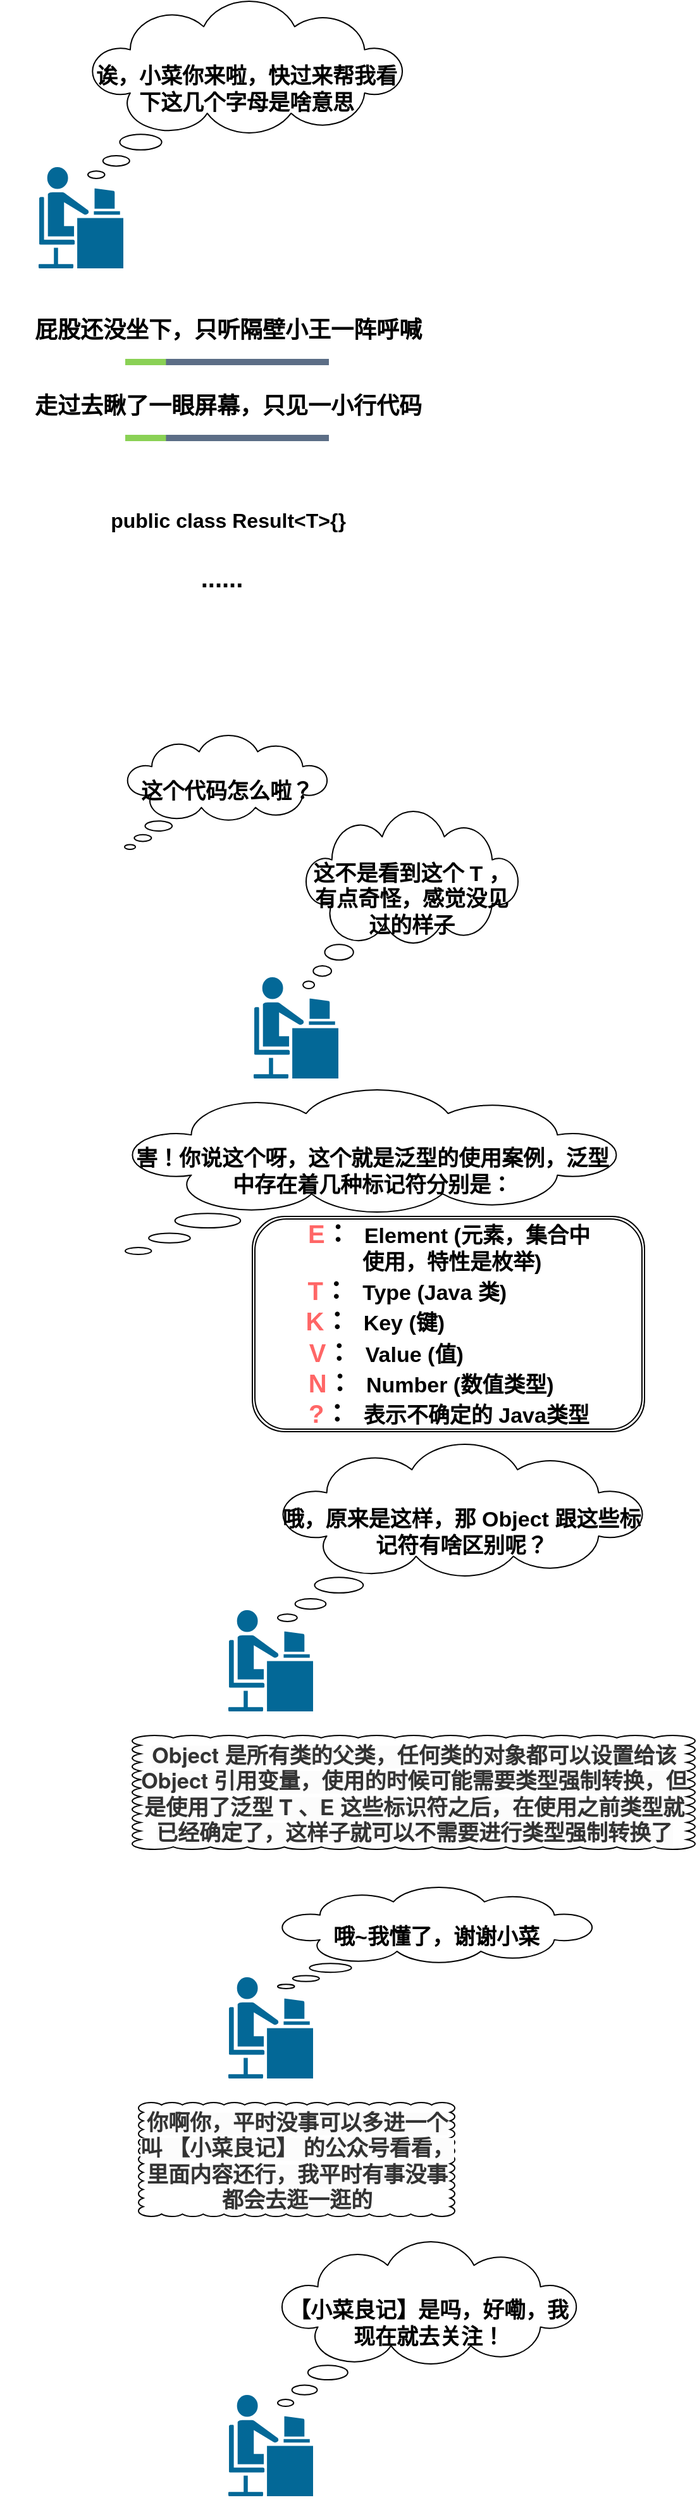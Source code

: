 <mxfile version="13.9.2" type="github">
  <diagram id="Gf7wsc295O_6Zi249iIq" name="第 1 页">
    <mxGraphModel dx="1422" dy="804" grid="0" gridSize="10" guides="1" tooltips="1" connect="1" arrows="1" fold="1" page="1" pageScale="1" pageWidth="827" pageHeight="1169" math="0" shadow="0">
      <root>
        <mxCell id="0" />
        <mxCell id="1" parent="0" />
        <mxCell id="QGM2c4BLMQuW3FfZnoAq-1" value="" style="shape=mxgraph.cisco.people.androgenous_person;html=1;pointerEvents=1;dashed=0;fillColor=#036897;strokeColor=#ffffff;strokeWidth=2;verticalLabelPosition=bottom;verticalAlign=top;align=center;outlineConnect=0;" vertex="1" parent="1">
          <mxGeometry x="168.5" y="280" width="69" height="82" as="geometry" />
        </mxCell>
        <mxCell id="QGM2c4BLMQuW3FfZnoAq-2" value="&lt;font style=&quot;font-size: 17px&quot;&gt;&lt;b&gt;诶，小菜你来啦，快过来帮我看下这几个字母是啥意思&lt;/b&gt;&lt;/font&gt;" style="whiteSpace=wrap;html=1;shape=mxgraph.basic.cloud_callout" vertex="1" parent="1">
          <mxGeometry x="208.5" y="150" width="250" height="140" as="geometry" />
        </mxCell>
        <mxCell id="QGM2c4BLMQuW3FfZnoAq-9" value="&lt;span style=&quot;font-size: 17px&quot;&gt;&lt;b&gt;这个代码怎么啦？&lt;/b&gt;&lt;/span&gt;" style="whiteSpace=wrap;html=1;shape=mxgraph.basic.cloud_callout" vertex="1" parent="1">
          <mxGeometry x="237.5" y="730" width="161" height="90" as="geometry" />
        </mxCell>
        <mxCell id="QGM2c4BLMQuW3FfZnoAq-10" value="&lt;font style=&quot;font-size: 18px&quot;&gt;&lt;b&gt;屁股还没坐下，只听隔壁小王一阵呼喊&lt;/b&gt;&lt;/font&gt;" style="text;html=1;align=center;verticalAlign=middle;resizable=0;points=[];autosize=1;" vertex="1" parent="1">
          <mxGeometry x="158.5" y="400" width="320" height="20" as="geometry" />
        </mxCell>
        <mxCell id="QGM2c4BLMQuW3FfZnoAq-11" value="" style="verticalLabelPosition=bottom;verticalAlign=top;html=1;shadow=0;dashed=0;strokeWidth=1;shape=mxgraph.ios.iCloudProgressBar;barPos=20;" vertex="1" parent="1">
          <mxGeometry x="238" y="430" width="161" height="10" as="geometry" />
        </mxCell>
        <mxCell id="QGM2c4BLMQuW3FfZnoAq-12" value="&lt;font style=&quot;font-size: 18px&quot;&gt;&lt;b&gt;走过去瞅了一眼屏幕，只见一小行代码&lt;/b&gt;&lt;/font&gt;" style="text;html=1;align=center;verticalAlign=middle;resizable=0;points=[];autosize=1;" vertex="1" parent="1">
          <mxGeometry x="158.5" y="460" width="320" height="20" as="geometry" />
        </mxCell>
        <mxCell id="QGM2c4BLMQuW3FfZnoAq-13" value="" style="verticalLabelPosition=bottom;verticalAlign=top;html=1;shadow=0;dashed=0;strokeWidth=1;shape=mxgraph.ios.iCloudProgressBar;barPos=20;" vertex="1" parent="1">
          <mxGeometry x="238" y="490" width="161" height="10" as="geometry" />
        </mxCell>
        <mxCell id="QGM2c4BLMQuW3FfZnoAq-15" value="&lt;font size=&quot;1&quot;&gt;&lt;b style=&quot;font-size: 16px&quot;&gt;public class Result&amp;lt;T&amp;gt;{}&lt;/b&gt;&lt;/font&gt;" style="text;html=1;align=center;verticalAlign=middle;resizable=0;points=[];autosize=1;" vertex="1" parent="1">
          <mxGeometry x="218.5" y="550" width="200" height="20" as="geometry" />
        </mxCell>
        <mxCell id="QGM2c4BLMQuW3FfZnoAq-16" value="" style="shape=image;html=1;verticalAlign=top;verticalLabelPosition=bottom;labelBackgroundColor=#ffffff;imageAspect=0;aspect=fixed;image=https://cdn2.iconfinder.com/data/icons/essential-web-2/50/tv-screen-smart-widescreen-watch-128.png" vertex="1" parent="1">
          <mxGeometry x="193.5" y="480" width="250" height="250" as="geometry" />
        </mxCell>
        <mxCell id="QGM2c4BLMQuW3FfZnoAq-17" value="&lt;font size=&quot;1&quot;&gt;&lt;b style=&quot;font-size: 20px&quot;&gt;......&lt;/b&gt;&lt;/font&gt;" style="text;html=1;align=center;verticalAlign=middle;resizable=0;points=[];autosize=1;" vertex="1" parent="1">
          <mxGeometry x="288.5" y="595" width="50" height="20" as="geometry" />
        </mxCell>
        <mxCell id="QGM2c4BLMQuW3FfZnoAq-18" value="" style="shape=image;html=1;verticalAlign=top;verticalLabelPosition=bottom;labelBackgroundColor=#ffffff;imageAspect=0;aspect=fixed;image=https://cdn3.iconfinder.com/data/icons/user-avatars-1/512/users-15-128.png" vertex="1" parent="1">
          <mxGeometry x="139" y="790" width="128" height="128" as="geometry" />
        </mxCell>
        <mxCell id="QGM2c4BLMQuW3FfZnoAq-21" value="" style="shape=mxgraph.cisco.people.androgenous_person;html=1;pointerEvents=1;dashed=0;fillColor=#036897;strokeColor=#ffffff;strokeWidth=2;verticalLabelPosition=bottom;verticalAlign=top;align=center;outlineConnect=0;" vertex="1" parent="1">
          <mxGeometry x="338.5" y="920" width="69" height="82" as="geometry" />
        </mxCell>
        <mxCell id="QGM2c4BLMQuW3FfZnoAq-22" value="&lt;font style=&quot;font-size: 17px&quot;&gt;&lt;b&gt;这不是看到这个 T ，有点奇怪，感觉没见过的样子&lt;/b&gt;&lt;/font&gt;" style="whiteSpace=wrap;html=1;shape=mxgraph.basic.cloud_callout" vertex="1" parent="1">
          <mxGeometry x="378.5" y="790" width="171" height="140" as="geometry" />
        </mxCell>
        <mxCell id="QGM2c4BLMQuW3FfZnoAq-23" value="&lt;b&gt;&lt;font style=&quot;font-size: 17px&quot;&gt;害！你说这个呀，这个就是泛型的使用案例，泛型中存在着几种标记符分别是：&lt;/font&gt;&lt;/b&gt;" style="whiteSpace=wrap;html=1;shape=mxgraph.basic.cloud_callout" vertex="1" parent="1">
          <mxGeometry x="238" y="1010" width="390.5" height="130" as="geometry" />
        </mxCell>
        <mxCell id="QGM2c4BLMQuW3FfZnoAq-24" value="" style="shape=image;html=1;verticalAlign=top;verticalLabelPosition=bottom;labelBackgroundColor=#ffffff;imageAspect=0;aspect=fixed;image=https://cdn3.iconfinder.com/data/icons/user-avatars-1/512/users-15-128.png" vertex="1" parent="1">
          <mxGeometry x="139.5" y="1070" width="128" height="128" as="geometry" />
        </mxCell>
        <mxCell id="QGM2c4BLMQuW3FfZnoAq-26" value="&lt;font class=&quot;cs_cursor&quot;&gt;&lt;b class=&quot;cs_cursor&quot; style=&quot;font-size: 17px&quot;&gt;&lt;span style=&quot;font-size: 20px&quot;&gt;&lt;font color=&quot;#ff6666&quot;&gt;E&lt;/font&gt;：&amp;nbsp;&amp;nbsp;&lt;/span&gt;&lt;font style=&quot;font-size: 17px&quot;&gt;Element (元素，集合中&lt;br&gt;&amp;nbsp;使用，特性是枚举)&lt;/font&gt;&lt;br&gt;&lt;/b&gt;&lt;b style=&quot;font-size: 20px&quot;&gt;&lt;font color=&quot;#ff6666&quot;&gt;T&lt;/font&gt;：&amp;nbsp;&amp;nbsp;&lt;/b&gt;&lt;b&gt;&lt;font style=&quot;font-size: 17px&quot;&gt;Type (Java 类)&amp;nbsp; &amp;nbsp; &amp;nbsp; &amp;nbsp; &amp;nbsp; &amp;nbsp; &amp;nbsp;&amp;nbsp;&lt;/font&gt;&lt;br&gt;&lt;/b&gt;&lt;b style=&quot;font-size: 20px&quot;&gt;&lt;font color=&quot;#ff6666&quot;&gt;K&lt;/font&gt;：&amp;nbsp;&amp;nbsp;&lt;/b&gt;&lt;b&gt;&lt;font style=&quot;font-size: 17px&quot;&gt;Key (键)&lt;/font&gt;&lt;/b&gt;&lt;b style=&quot;font-size: 20px&quot;&gt;&amp;nbsp; &amp;nbsp; &amp;nbsp; &amp;nbsp; &amp;nbsp; &amp;nbsp; &amp;nbsp; &amp;nbsp; &amp;nbsp; &amp;nbsp; &amp;nbsp;&lt;br&gt;&lt;/b&gt;&lt;b style=&quot;font-size: 20px&quot;&gt;&lt;font color=&quot;#ff6666&quot;&gt;V&lt;/font&gt;：&amp;nbsp;&amp;nbsp;&lt;/b&gt;&lt;b&gt;&lt;font style=&quot;font-size: 17px&quot;&gt;Value (值)&amp;nbsp; &amp;nbsp; &amp;nbsp; &amp;nbsp; &amp;nbsp; &amp;nbsp; &amp;nbsp; &amp;nbsp; &amp;nbsp; &amp;nbsp; &amp;nbsp;&lt;/font&gt;&lt;br&gt;&lt;/b&gt;&lt;b style=&quot;font-size: 20px&quot;&gt;&lt;font color=&quot;#ff6666&quot;&gt;N&lt;/font&gt;：&amp;nbsp;&amp;nbsp;&lt;/b&gt;&lt;b&gt;&lt;font style=&quot;font-size: 17px&quot;&gt;Number (数值类型)&amp;nbsp; &amp;nbsp; &amp;nbsp;&amp;nbsp;&lt;/font&gt;&lt;br&gt;&lt;span style=&quot;font-size: 20px&quot;&gt;&lt;font color=&quot;#ff6666&quot;&gt;?&lt;/font&gt;：&amp;nbsp;&amp;nbsp;&lt;/span&gt;&lt;/b&gt;&lt;b class=&quot;cs_cursor&quot;&gt;&lt;font style=&quot;font-size: 17px&quot;&gt;表示不确定的 Java类型&lt;/font&gt;&lt;br&gt;&lt;/b&gt;&lt;/font&gt;" style="shape=ext;double=1;rounded=1;whiteSpace=wrap;html=1;" vertex="1" parent="1">
          <mxGeometry x="338.5" y="1110" width="310" height="170" as="geometry" />
        </mxCell>
        <mxCell id="QGM2c4BLMQuW3FfZnoAq-29" value="" style="shape=mxgraph.cisco.people.androgenous_person;html=1;pointerEvents=1;dashed=0;fillColor=#036897;strokeColor=#ffffff;strokeWidth=2;verticalLabelPosition=bottom;verticalAlign=top;align=center;outlineConnect=0;" vertex="1" parent="1">
          <mxGeometry x="318.5" y="1420" width="69" height="82" as="geometry" />
        </mxCell>
        <mxCell id="QGM2c4BLMQuW3FfZnoAq-30" value="&lt;span style=&quot;font-size: 17px&quot;&gt;&lt;b&gt;哦，原来是这样，那 Object 跟这些标记符有啥区别呢？&lt;/b&gt;&lt;/span&gt;" style="whiteSpace=wrap;html=1;shape=mxgraph.basic.cloud_callout" vertex="1" parent="1">
          <mxGeometry x="358.5" y="1290" width="290" height="140" as="geometry" />
        </mxCell>
        <mxCell id="QGM2c4BLMQuW3FfZnoAq-32" value="" style="shape=image;html=1;verticalAlign=top;verticalLabelPosition=bottom;labelBackgroundColor=#ffffff;imageAspect=0;aspect=fixed;image=https://cdn3.iconfinder.com/data/icons/user-avatars-1/512/users-15-128.png" vertex="1" parent="1">
          <mxGeometry x="139" y="1570" width="128" height="128" as="geometry" />
        </mxCell>
        <mxCell id="QGM2c4BLMQuW3FfZnoAq-33" value="&lt;strong style=&quot;box-sizing: border-box ; color: rgb(51 , 51 , 51) ; font-family: &amp;#34;helvetican&amp;#34; , &amp;#34;glowsanssc&amp;#34; , &amp;#34;helvetica neue&amp;#34; , &amp;#34;pingfang sc&amp;#34; , &amp;#34;microsoft yahei&amp;#34; , sans-serif ; text-align: justify ; background-color: rgb(252 , 252 , 252)&quot;&gt;&lt;span class=&quot;md-plain&quot; style=&quot;box-sizing: border-box&quot;&gt;&lt;font style=&quot;font-size: 17px&quot;&gt;Object 是所有类的父类，任何类的对象都可以设置给该 Object 引用变量，使用的时候可能需要类型强制转换，但是使用了泛型 T 、E 这些标识符之后，在使用之前类型就已经确定了，这样子就可以不需要进行类型强制转换了&lt;/font&gt;&lt;/span&gt;&lt;/strong&gt;" style="whiteSpace=wrap;html=1;shape=mxgraph.basic.cloud_rect" vertex="1" parent="1">
          <mxGeometry x="243.5" y="1520" width="445" height="90" as="geometry" />
        </mxCell>
        <mxCell id="QGM2c4BLMQuW3FfZnoAq-34" value="" style="shape=mxgraph.cisco.people.androgenous_person;html=1;pointerEvents=1;dashed=0;fillColor=#036897;strokeColor=#ffffff;strokeWidth=2;verticalLabelPosition=bottom;verticalAlign=top;align=center;outlineConnect=0;" vertex="1" parent="1">
          <mxGeometry x="318.5" y="1710" width="69" height="82" as="geometry" />
        </mxCell>
        <mxCell id="QGM2c4BLMQuW3FfZnoAq-35" value="&lt;span style=&quot;font-size: 17px&quot;&gt;&lt;b&gt;哦~我懂了，谢谢小菜&lt;/b&gt;&lt;/span&gt;" style="whiteSpace=wrap;html=1;shape=mxgraph.basic.cloud_callout" vertex="1" parent="1">
          <mxGeometry x="358.5" y="1640" width="250" height="80" as="geometry" />
        </mxCell>
        <mxCell id="QGM2c4BLMQuW3FfZnoAq-38" value="" style="shape=image;html=1;verticalAlign=top;verticalLabelPosition=bottom;labelBackgroundColor=#ffffff;imageAspect=0;aspect=fixed;image=https://cdn3.iconfinder.com/data/icons/user-avatars-1/512/users-15-128.png" vertex="1" parent="1">
          <mxGeometry x="139.5" y="1852" width="128" height="128" as="geometry" />
        </mxCell>
        <mxCell id="QGM2c4BLMQuW3FfZnoAq-39" value="&lt;strong style=&quot;box-sizing: border-box ; color: rgb(51 , 51 , 51) ; font-family: &amp;#34;helvetican&amp;#34; , &amp;#34;glowsanssc&amp;#34; , &amp;#34;helvetica neue&amp;#34; , &amp;#34;pingfang sc&amp;#34; , &amp;#34;microsoft yahei&amp;#34; , sans-serif ; text-align: justify ; background-color: rgb(252 , 252 , 252)&quot;&gt;&lt;span class=&quot;md-plain&quot; style=&quot;box-sizing: border-box&quot;&gt;&lt;font style=&quot;font-size: 17px&quot;&gt;你啊你，平时没事可以多进一个叫 【小菜良记】 的公众号看看，里面内容还行，我平时有事没事都会去逛一逛的&lt;/font&gt;&lt;/span&gt;&lt;/strong&gt;" style="whiteSpace=wrap;html=1;shape=mxgraph.basic.cloud_rect" vertex="1" parent="1">
          <mxGeometry x="248.5" y="1810" width="250" height="90" as="geometry" />
        </mxCell>
        <mxCell id="QGM2c4BLMQuW3FfZnoAq-40" value="" style="shape=mxgraph.cisco.people.androgenous_person;html=1;pointerEvents=1;dashed=0;fillColor=#036897;strokeColor=#ffffff;strokeWidth=2;verticalLabelPosition=bottom;verticalAlign=top;align=center;outlineConnect=0;" vertex="1" parent="1">
          <mxGeometry x="318.5" y="2040" width="69" height="82" as="geometry" />
        </mxCell>
        <mxCell id="QGM2c4BLMQuW3FfZnoAq-41" value="&lt;span style=&quot;font-size: 17px&quot;&gt;&lt;b&gt;【小菜良记】是吗，好嘞，我现在就去关注！&lt;/b&gt;&lt;/span&gt;" style="whiteSpace=wrap;html=1;shape=mxgraph.basic.cloud_callout" vertex="1" parent="1">
          <mxGeometry x="358.5" y="1920" width="237.5" height="130" as="geometry" />
        </mxCell>
      </root>
    </mxGraphModel>
  </diagram>
</mxfile>
